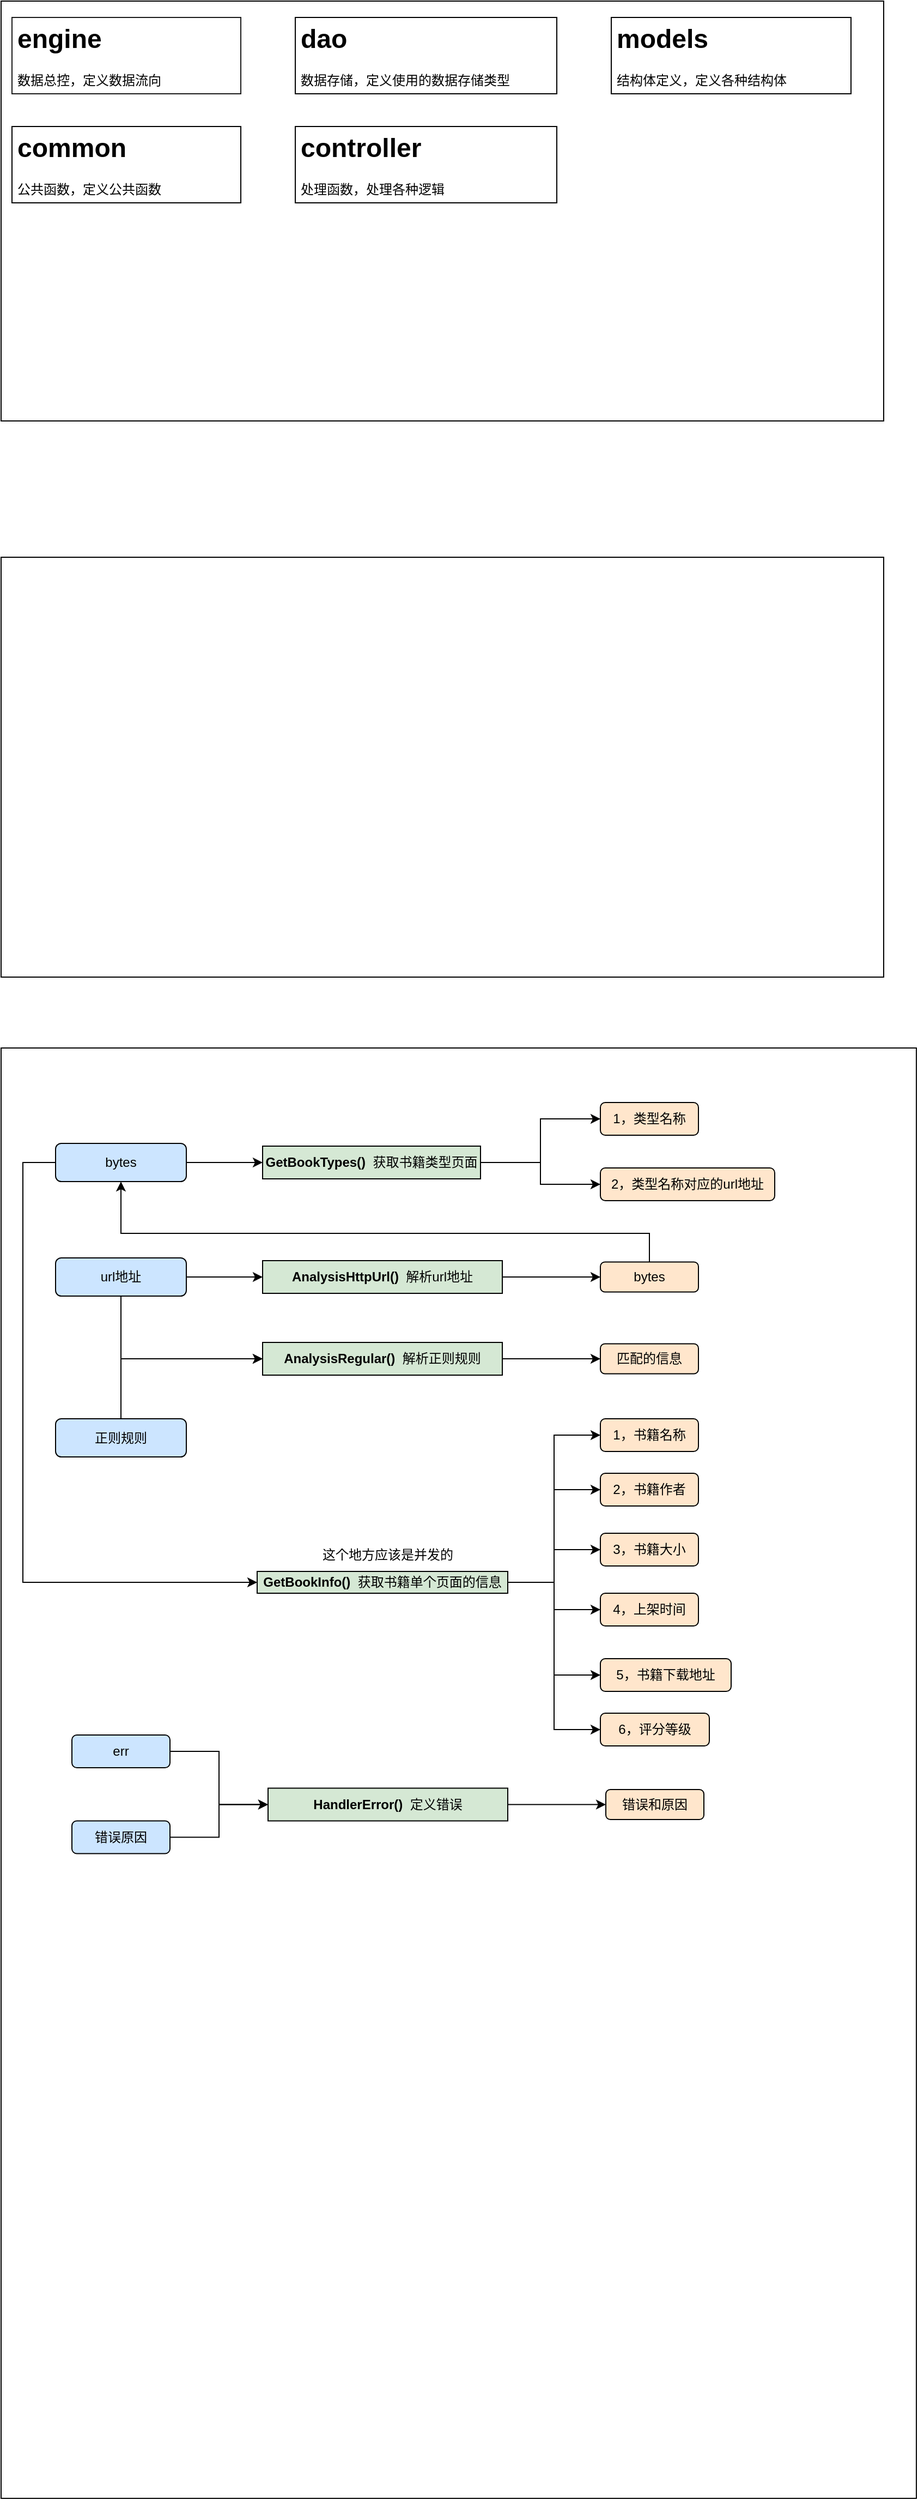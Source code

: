 <mxfile version="14.6.13" type="device"><diagram id="V2dUBSZKE2Y1r34o32jV" name="第 1 页"><mxGraphModel dx="1024" dy="601" grid="1" gridSize="10" guides="1" tooltips="1" connect="1" arrows="1" fold="1" page="1" pageScale="1" pageWidth="827" pageHeight="1169" math="0" shadow="0"><root><mxCell id="0"/><mxCell id="1" parent="0"/><mxCell id="0wEjzb8Fyo1nZeKwT0fB-11" value="" style="rounded=0;whiteSpace=wrap;html=1;strokeColor=#000000;fillColor=#FFFFFF;" parent="1" vertex="1"><mxGeometry x="40" y="40" width="810" height="385" as="geometry"/></mxCell><mxCell id="0wEjzb8Fyo1nZeKwT0fB-14" value="" style="rounded=0;whiteSpace=wrap;html=1;strokeColor=#000000;fillColor=#FFFFFF;" parent="1" vertex="1"><mxGeometry x="40" y="550" width="810" height="385" as="geometry"/></mxCell><mxCell id="0wEjzb8Fyo1nZeKwT0fB-20" value="&lt;h1&gt;engine&lt;/h1&gt;数据总控，&lt;span&gt;定义数据流向&lt;/span&gt;" style="text;html=1;strokeColor=#1A1A1A;fillColor=none;spacing=5;spacingTop=-20;whiteSpace=wrap;overflow=hidden;rounded=0;" parent="1" vertex="1"><mxGeometry x="50" y="55" width="210" height="70" as="geometry"/></mxCell><mxCell id="u48bEPl6xreMW0vwq0il-1" value="&lt;h1&gt;dao&lt;/h1&gt;&lt;p&gt;数据存储，定义使用的数据存储类型&lt;/p&gt;" style="text;html=1;strokeColor=#000000;fillColor=none;spacing=5;spacingTop=-20;whiteSpace=wrap;overflow=hidden;rounded=0;" parent="1" vertex="1"><mxGeometry x="310" y="55" width="240" height="70" as="geometry"/></mxCell><mxCell id="u48bEPl6xreMW0vwq0il-2" value="&lt;h1&gt;models&lt;/h1&gt;结构体定义，定义各种结构体" style="text;html=1;strokeColor=#000000;fillColor=none;spacing=5;spacingTop=-20;whiteSpace=wrap;overflow=hidden;rounded=0;" parent="1" vertex="1"><mxGeometry x="600" y="55" width="220" height="70" as="geometry"/></mxCell><mxCell id="u48bEPl6xreMW0vwq0il-3" value="&lt;h1&gt;common&lt;/h1&gt;公共函数，定义公共函数" style="text;html=1;strokeColor=#000000;fillColor=none;spacing=5;spacingTop=-20;whiteSpace=wrap;overflow=hidden;rounded=0;" parent="1" vertex="1"><mxGeometry x="50" y="155" width="210" height="70" as="geometry"/></mxCell><mxCell id="u48bEPl6xreMW0vwq0il-7" value="&lt;h1&gt;controller&lt;/h1&gt;&lt;div&gt;处理函数，处理各种逻辑&lt;/div&gt;" style="text;html=1;strokeColor=#000000;fillColor=none;spacing=5;spacingTop=-20;whiteSpace=wrap;overflow=hidden;rounded=0;" parent="1" vertex="1"><mxGeometry x="310" y="155" width="240" height="70" as="geometry"/></mxCell><mxCell id="u48bEPl6xreMW0vwq0il-15" value="" style="rounded=0;whiteSpace=wrap;html=1;" parent="1" vertex="1"><mxGeometry x="40" y="1000" width="840" height="1330" as="geometry"/></mxCell><mxCell id="u48bEPl6xreMW0vwq0il-17" style="edgeStyle=orthogonalEdgeStyle;rounded=0;orthogonalLoop=1;jettySize=auto;html=1;entryX=0;entryY=0.5;entryDx=0;entryDy=0;" parent="1" source="u48bEPl6xreMW0vwq0il-19" target="u48bEPl6xreMW0vwq0il-21" edge="1"><mxGeometry relative="1" as="geometry"/></mxCell><mxCell id="u48bEPl6xreMW0vwq0il-18" style="edgeStyle=orthogonalEdgeStyle;rounded=0;orthogonalLoop=1;jettySize=auto;html=1;entryX=0;entryY=0.5;entryDx=0;entryDy=0;" parent="1" source="u48bEPl6xreMW0vwq0il-19" target="u48bEPl6xreMW0vwq0il-22" edge="1"><mxGeometry relative="1" as="geometry"/></mxCell><mxCell id="u48bEPl6xreMW0vwq0il-19" value="&lt;b&gt;GetBookTypes()&lt;/b&gt;&amp;nbsp; 获取书籍类型页面" style="rounded=0;whiteSpace=wrap;html=1;strokeColor=#000000;fillColor=#D5E8D4;" parent="1" vertex="1"><mxGeometry x="280" y="1090" width="200" height="30" as="geometry"/></mxCell><mxCell id="u48bEPl6xreMW0vwq0il-21" value="1，类型名称" style="rounded=1;whiteSpace=wrap;html=1;fillColor=#FFE6CC;" parent="1" vertex="1"><mxGeometry x="590" y="1050" width="90" height="30" as="geometry"/></mxCell><mxCell id="u48bEPl6xreMW0vwq0il-22" value="2，类型名称对应的url地址" style="rounded=1;whiteSpace=wrap;html=1;fillColor=#FFE6CC;" parent="1" vertex="1"><mxGeometry x="590" y="1110" width="160" height="30" as="geometry"/></mxCell><mxCell id="u48bEPl6xreMW0vwq0il-23" style="edgeStyle=orthogonalEdgeStyle;rounded=0;orthogonalLoop=1;jettySize=auto;html=1;entryX=0;entryY=0.5;entryDx=0;entryDy=0;" parent="1" source="u48bEPl6xreMW0vwq0il-24" target="u48bEPl6xreMW0vwq0il-19" edge="1"><mxGeometry relative="1" as="geometry"/></mxCell><mxCell id="6pY92H57_Z6xm3LCzAyj-4" style="edgeStyle=orthogonalEdgeStyle;rounded=0;orthogonalLoop=1;jettySize=auto;html=1;entryX=0;entryY=0.5;entryDx=0;entryDy=0;" edge="1" parent="1" source="u48bEPl6xreMW0vwq0il-24" target="u48bEPl6xreMW0vwq0il-45"><mxGeometry relative="1" as="geometry"><Array as="points"><mxPoint x="60" y="1105"/><mxPoint x="60" y="1490"/></Array></mxGeometry></mxCell><mxCell id="u48bEPl6xreMW0vwq0il-24" value="bytes" style="rounded=1;whiteSpace=wrap;html=1;fillColor=#CCE5FF;" parent="1" vertex="1"><mxGeometry x="90" y="1087.5" width="120" height="35" as="geometry"/></mxCell><mxCell id="u48bEPl6xreMW0vwq0il-25" style="edgeStyle=orthogonalEdgeStyle;rounded=0;orthogonalLoop=1;jettySize=auto;html=1;entryX=0;entryY=0.5;entryDx=0;entryDy=0;" parent="1" source="u48bEPl6xreMW0vwq0il-26" target="u48bEPl6xreMW0vwq0il-27" edge="1"><mxGeometry relative="1" as="geometry"/></mxCell><mxCell id="u48bEPl6xreMW0vwq0il-26" value="&lt;b&gt;AnalysisHttpUrl()&lt;/b&gt;&amp;nbsp; 解析url地址" style="rounded=0;whiteSpace=wrap;html=1;strokeColor=#000000;fillColor=#D5E8D4;" parent="1" vertex="1"><mxGeometry x="280" y="1195" width="220" height="30" as="geometry"/></mxCell><mxCell id="u48bEPl6xreMW0vwq0il-37" style="edgeStyle=orthogonalEdgeStyle;rounded=0;orthogonalLoop=1;jettySize=auto;html=1;entryX=0.5;entryY=1;entryDx=0;entryDy=0;" parent="1" source="u48bEPl6xreMW0vwq0il-27" target="u48bEPl6xreMW0vwq0il-24" edge="1"><mxGeometry relative="1" as="geometry"><Array as="points"><mxPoint x="635" y="1170"/><mxPoint x="150" y="1170"/></Array></mxGeometry></mxCell><mxCell id="u48bEPl6xreMW0vwq0il-27" value="bytes" style="rounded=1;whiteSpace=wrap;html=1;fillColor=#FFE6CC;" parent="1" vertex="1"><mxGeometry x="590" y="1196.25" width="90" height="27.5" as="geometry"/></mxCell><mxCell id="u48bEPl6xreMW0vwq0il-28" style="edgeStyle=orthogonalEdgeStyle;rounded=0;orthogonalLoop=1;jettySize=auto;html=1;entryX=0;entryY=0.5;entryDx=0;entryDy=0;" parent="1" source="u48bEPl6xreMW0vwq0il-29" target="u48bEPl6xreMW0vwq0il-26" edge="1"><mxGeometry relative="1" as="geometry"/></mxCell><mxCell id="u48bEPl6xreMW0vwq0il-40" style="edgeStyle=orthogonalEdgeStyle;rounded=0;orthogonalLoop=1;jettySize=auto;html=1;entryX=0;entryY=0.5;entryDx=0;entryDy=0;" parent="1" source="u48bEPl6xreMW0vwq0il-29" target="u48bEPl6xreMW0vwq0il-38" edge="1"><mxGeometry relative="1" as="geometry"><Array as="points"><mxPoint x="150" y="1285"/></Array></mxGeometry></mxCell><mxCell id="u48bEPl6xreMW0vwq0il-29" value="url地址" style="rounded=1;whiteSpace=wrap;html=1;fillColor=#CCE5FF;" parent="1" vertex="1"><mxGeometry x="90" y="1192.5" width="120" height="35" as="geometry"/></mxCell><mxCell id="u48bEPl6xreMW0vwq0il-36" style="edgeStyle=orthogonalEdgeStyle;rounded=0;orthogonalLoop=1;jettySize=auto;html=1;" parent="1" source="u48bEPl6xreMW0vwq0il-30" target="u48bEPl6xreMW0vwq0il-35" edge="1"><mxGeometry relative="1" as="geometry"/></mxCell><mxCell id="u48bEPl6xreMW0vwq0il-30" value="&lt;b&gt;HandlerError()&lt;/b&gt;&amp;nbsp; 定义错误" style="rounded=0;whiteSpace=wrap;html=1;strokeColor=#000000;fillColor=#D5E8D4;" parent="1" vertex="1"><mxGeometry x="285" y="1678.75" width="220" height="30" as="geometry"/></mxCell><mxCell id="u48bEPl6xreMW0vwq0il-33" style="edgeStyle=orthogonalEdgeStyle;rounded=0;orthogonalLoop=1;jettySize=auto;html=1;entryX=0;entryY=0.5;entryDx=0;entryDy=0;" parent="1" source="u48bEPl6xreMW0vwq0il-31" target="u48bEPl6xreMW0vwq0il-30" edge="1"><mxGeometry relative="1" as="geometry"/></mxCell><mxCell id="u48bEPl6xreMW0vwq0il-31" value="err" style="rounded=1;whiteSpace=wrap;html=1;fillColor=#CCE5FF;" parent="1" vertex="1"><mxGeometry x="105" y="1630" width="90" height="30" as="geometry"/></mxCell><mxCell id="u48bEPl6xreMW0vwq0il-34" style="edgeStyle=orthogonalEdgeStyle;rounded=0;orthogonalLoop=1;jettySize=auto;html=1;entryX=0;entryY=0.5;entryDx=0;entryDy=0;" parent="1" source="u48bEPl6xreMW0vwq0il-32" target="u48bEPl6xreMW0vwq0il-30" edge="1"><mxGeometry relative="1" as="geometry"/></mxCell><mxCell id="u48bEPl6xreMW0vwq0il-32" value="错误原因" style="rounded=1;whiteSpace=wrap;html=1;fillColor=#CCE5FF;" parent="1" vertex="1"><mxGeometry x="105" y="1708.75" width="90" height="30" as="geometry"/></mxCell><mxCell id="u48bEPl6xreMW0vwq0il-35" value="错误和原因" style="rounded=1;whiteSpace=wrap;html=1;fillColor=#FFE6CC;" parent="1" vertex="1"><mxGeometry x="595" y="1680" width="90" height="27.5" as="geometry"/></mxCell><mxCell id="u48bEPl6xreMW0vwq0il-44" style="edgeStyle=orthogonalEdgeStyle;rounded=0;orthogonalLoop=1;jettySize=auto;html=1;entryX=0;entryY=0.5;entryDx=0;entryDy=0;" parent="1" source="u48bEPl6xreMW0vwq0il-38" target="u48bEPl6xreMW0vwq0il-43" edge="1"><mxGeometry relative="1" as="geometry"/></mxCell><mxCell id="u48bEPl6xreMW0vwq0il-38" value="&lt;b&gt;AnalysisRegular()&lt;/b&gt;&amp;nbsp; 解析正则规则" style="rounded=0;whiteSpace=wrap;html=1;strokeColor=#000000;fillColor=#D5E8D4;" parent="1" vertex="1"><mxGeometry x="280" y="1270" width="220" height="30" as="geometry"/></mxCell><mxCell id="u48bEPl6xreMW0vwq0il-42" style="edgeStyle=orthogonalEdgeStyle;rounded=0;orthogonalLoop=1;jettySize=auto;html=1;entryX=0;entryY=0.5;entryDx=0;entryDy=0;" parent="1" source="u48bEPl6xreMW0vwq0il-41" target="u48bEPl6xreMW0vwq0il-38" edge="1"><mxGeometry relative="1" as="geometry"><Array as="points"><mxPoint x="150" y="1285"/></Array></mxGeometry></mxCell><mxCell id="u48bEPl6xreMW0vwq0il-41" value="正则规则" style="rounded=1;whiteSpace=wrap;html=1;fillColor=#CCE5FF;" parent="1" vertex="1"><mxGeometry x="90" y="1340" width="120" height="35" as="geometry"/></mxCell><mxCell id="u48bEPl6xreMW0vwq0il-43" value="匹配的信息" style="rounded=1;whiteSpace=wrap;html=1;fillColor=#FFE6CC;" parent="1" vertex="1"><mxGeometry x="590" y="1271.25" width="90" height="27.5" as="geometry"/></mxCell><mxCell id="u48bEPl6xreMW0vwq0il-51" style="edgeStyle=orthogonalEdgeStyle;rounded=0;orthogonalLoop=1;jettySize=auto;html=1;entryX=0;entryY=0.5;entryDx=0;entryDy=0;" parent="1" source="u48bEPl6xreMW0vwq0il-45" target="u48bEPl6xreMW0vwq0il-46" edge="1"><mxGeometry relative="1" as="geometry"/></mxCell><mxCell id="u48bEPl6xreMW0vwq0il-52" style="edgeStyle=orthogonalEdgeStyle;rounded=0;orthogonalLoop=1;jettySize=auto;html=1;entryX=0;entryY=0.5;entryDx=0;entryDy=0;" parent="1" source="u48bEPl6xreMW0vwq0il-45" target="u48bEPl6xreMW0vwq0il-47" edge="1"><mxGeometry relative="1" as="geometry"/></mxCell><mxCell id="u48bEPl6xreMW0vwq0il-53" style="edgeStyle=orthogonalEdgeStyle;rounded=0;orthogonalLoop=1;jettySize=auto;html=1;entryX=0;entryY=0.5;entryDx=0;entryDy=0;" parent="1" source="u48bEPl6xreMW0vwq0il-45" target="u48bEPl6xreMW0vwq0il-48" edge="1"><mxGeometry relative="1" as="geometry"/></mxCell><mxCell id="u48bEPl6xreMW0vwq0il-54" style="edgeStyle=orthogonalEdgeStyle;rounded=0;orthogonalLoop=1;jettySize=auto;html=1;entryX=0;entryY=0.5;entryDx=0;entryDy=0;" parent="1" source="u48bEPl6xreMW0vwq0il-45" target="u48bEPl6xreMW0vwq0il-49" edge="1"><mxGeometry relative="1" as="geometry"/></mxCell><mxCell id="u48bEPl6xreMW0vwq0il-55" style="edgeStyle=orthogonalEdgeStyle;rounded=0;orthogonalLoop=1;jettySize=auto;html=1;entryX=0;entryY=0.5;entryDx=0;entryDy=0;" parent="1" source="u48bEPl6xreMW0vwq0il-45" target="u48bEPl6xreMW0vwq0il-50" edge="1"><mxGeometry relative="1" as="geometry"/></mxCell><mxCell id="6pY92H57_Z6xm3LCzAyj-2" style="edgeStyle=orthogonalEdgeStyle;rounded=0;orthogonalLoop=1;jettySize=auto;html=1;entryX=0;entryY=0.5;entryDx=0;entryDy=0;" edge="1" parent="1" source="u48bEPl6xreMW0vwq0il-45" target="6pY92H57_Z6xm3LCzAyj-1"><mxGeometry relative="1" as="geometry"/></mxCell><mxCell id="u48bEPl6xreMW0vwq0il-45" value="&lt;b&gt;GetBookInfo()&lt;/b&gt;&amp;nbsp; 获取书籍单个页面的信息" style="rounded=0;whiteSpace=wrap;html=1;strokeColor=#000000;fillColor=#D5E8D4;" parent="1" vertex="1"><mxGeometry x="275" y="1480" width="230" height="20" as="geometry"/></mxCell><mxCell id="u48bEPl6xreMW0vwq0il-46" value="1，书籍名称" style="rounded=1;whiteSpace=wrap;html=1;fillColor=#FFE6CC;" parent="1" vertex="1"><mxGeometry x="590" y="1340" width="90" height="30" as="geometry"/></mxCell><mxCell id="u48bEPl6xreMW0vwq0il-47" value="2，书籍作者" style="rounded=1;whiteSpace=wrap;html=1;fillColor=#FFE6CC;" parent="1" vertex="1"><mxGeometry x="590" y="1390" width="90" height="30" as="geometry"/></mxCell><mxCell id="u48bEPl6xreMW0vwq0il-48" value="3，书籍大小" style="rounded=1;whiteSpace=wrap;html=1;fillColor=#FFE6CC;" parent="1" vertex="1"><mxGeometry x="590" y="1445" width="90" height="30" as="geometry"/></mxCell><mxCell id="u48bEPl6xreMW0vwq0il-49" value="4，上架时间" style="rounded=1;whiteSpace=wrap;html=1;fillColor=#FFE6CC;" parent="1" vertex="1"><mxGeometry x="590" y="1500" width="90" height="30" as="geometry"/></mxCell><mxCell id="u48bEPl6xreMW0vwq0il-50" value="5，书籍下载地址" style="rounded=1;whiteSpace=wrap;html=1;fillColor=#FFE6CC;" parent="1" vertex="1"><mxGeometry x="590" y="1560" width="120" height="30" as="geometry"/></mxCell><mxCell id="6pY92H57_Z6xm3LCzAyj-1" value="6，评分等级" style="rounded=1;whiteSpace=wrap;html=1;fillColor=#FFE6CC;" vertex="1" parent="1"><mxGeometry x="590" y="1610" width="100" height="30" as="geometry"/></mxCell><mxCell id="6pY92H57_Z6xm3LCzAyj-5" value="这个地方应该是并发的" style="text;html=1;strokeColor=none;fillColor=none;align=center;verticalAlign=middle;whiteSpace=wrap;rounded=0;" vertex="1" parent="1"><mxGeometry x="325" y="1450" width="140" height="30" as="geometry"/></mxCell></root></mxGraphModel></diagram></mxfile>
